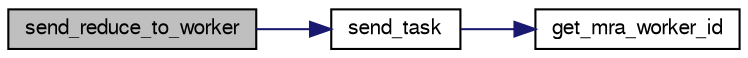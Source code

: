digraph G
{
  edge [fontname="FreeSans",fontsize="10",labelfontname="FreeSans",labelfontsize="10"];
  node [fontname="FreeSans",fontsize="10",shape=record];
  rankdir="LR";
  Node1 [label="send_reduce_to_worker",height=0.2,width=0.4,color="black", fillcolor="grey75", style="filled" fontcolor="black"];
  Node1 -> Node2 [color="midnightblue",fontsize="10",style="solid",fontname="FreeSans"];
  Node2 [label="send_task",height=0.2,width=0.4,color="black", fillcolor="white", style="filled",URL="$master_8c.html#af54ac2d9eaf67c7a14cb0ff0ec3aa979",tooltip="Send a task to a worker."];
  Node2 -> Node3 [color="midnightblue",fontsize="10",style="solid",fontname="FreeSans"];
  Node3 [label="get_mra_worker_id",height=0.2,width=0.4,color="black", fillcolor="white", style="filled",URL="$worker_8c.html#a5c30e22e7fb9c6f78fca445efe8277f6",tooltip="Get the ID of a worker."];
}
